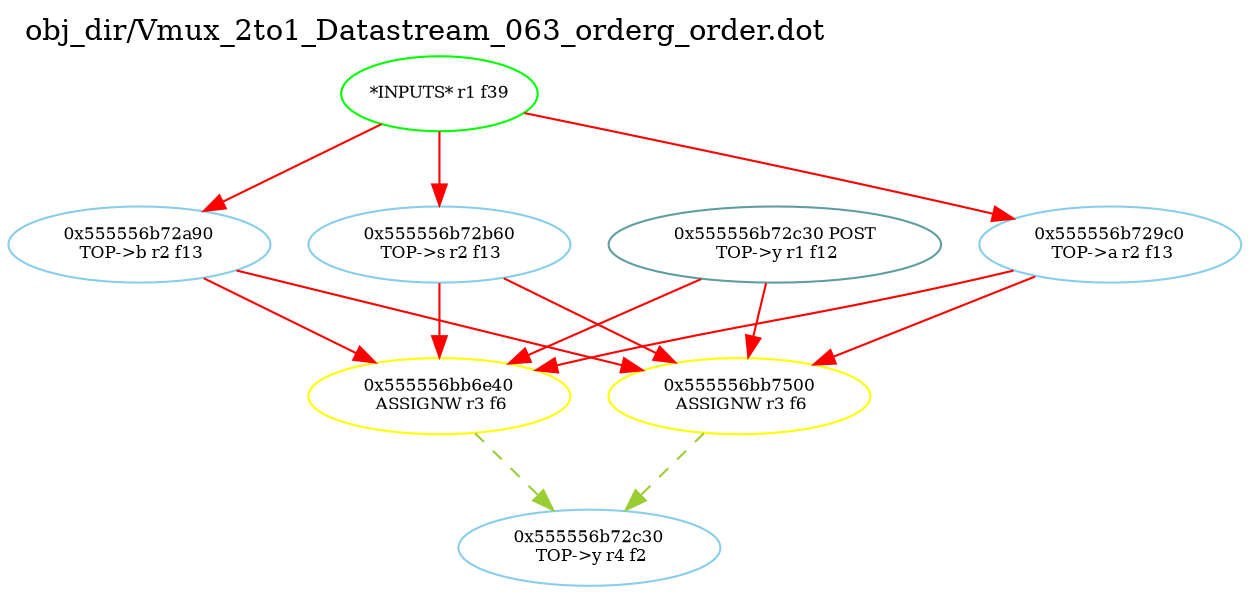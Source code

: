 digraph v3graph {
	graph	[label="obj_dir/Vmux_2to1_Datastream_063_orderg_order.dot",
		 labelloc=t, labeljust=l,
		 //size="7.5,10",
		 rankdir=TB];
	n0x555556b62690_0	[fontsize=8 label="0x555556b72c30 POST\n TOP->y r1 f12", color=CadetBlue];
	n1	[fontsize=8 label="*INPUTS* r1 f39", color=green];
	n0x555556b62690_2	[fontsize=8 label="0x555556b729c0\n TOP->a r2 f13", color=skyblue];
	n0x555556b62690_3	[fontsize=8 label="0x555556b72a90\n TOP->b r2 f13", color=skyblue];
	n0x555556b62690_4	[fontsize=8 label="0x555556b72b60\n TOP->s r2 f13", color=skyblue];
	n0x555556b62690_5	[fontsize=8 label="0x555556bb6e40\n ASSIGNW r3 f6", color=yellow];
	n0x555556b62690_6	[fontsize=8 label="0x555556bb7500\n ASSIGNW r3 f6", color=yellow];
	n0x555556b62690_7	[fontsize=8 label="0x555556b72c30\n TOP->y r4 f2", color=skyblue];
	n0x555556b62690_0 -> n0x555556b62690_5 [fontsize=8 label="" weight=2 color=red];
	n0x555556b62690_0 -> n0x555556b62690_6 [fontsize=8 label="" weight=2 color=red];
	n1 -> n0x555556b62690_2 [fontsize=8 label="" weight=1 color=red];
	n1 -> n0x555556b62690_3 [fontsize=8 label="" weight=1 color=red];
	n1 -> n0x555556b62690_4 [fontsize=8 label="" weight=1 color=red];
	n0x555556b62690_2 -> n0x555556b62690_5 [fontsize=8 label="" weight=8 color=red];
	n0x555556b62690_2 -> n0x555556b62690_6 [fontsize=8 label="" weight=8 color=red];
	n0x555556b62690_3 -> n0x555556b62690_5 [fontsize=8 label="" weight=8 color=red];
	n0x555556b62690_3 -> n0x555556b62690_6 [fontsize=8 label="" weight=8 color=red];
	n0x555556b62690_4 -> n0x555556b62690_5 [fontsize=8 label="" weight=8 color=red];
	n0x555556b62690_4 -> n0x555556b62690_6 [fontsize=8 label="" weight=8 color=red];
	n0x555556b62690_5 -> n0x555556b62690_7 [fontsize=8 label="" weight=1 color=yellowGreen style=dashed];
	n0x555556b62690_6 -> n0x555556b62690_7 [fontsize=8 label="" weight=1 color=yellowGreen style=dashed];
}
